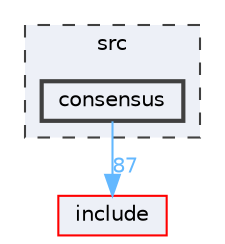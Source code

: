 digraph "src/consensus"
{
 // LATEX_PDF_SIZE
  bgcolor="transparent";
  edge [fontname=Helvetica,fontsize=10,labelfontname=Helvetica,labelfontsize=10];
  node [fontname=Helvetica,fontsize=10,shape=box,height=0.2,width=0.4];
  compound=true
  subgraph clusterdir_68267d1309a1af8e8297ef4c3efbcdba {
    graph [ bgcolor="#edf0f7", pencolor="grey25", label="src", fontname=Helvetica,fontsize=10 style="filled,dashed", URL="dir_68267d1309a1af8e8297ef4c3efbcdba.html",tooltip=""]
  dir_dee301ab18d354d094fb7852349ef839 [label="consensus", fillcolor="#edf0f7", color="grey25", style="filled,bold", URL="dir_dee301ab18d354d094fb7852349ef839.html",tooltip=""];
  }
  dir_d44c64559bbebec7f509842c48db8b23 [label="include", fillcolor="#edf0f7", color="red", style="filled", URL="dir_d44c64559bbebec7f509842c48db8b23.html",tooltip=""];
  dir_dee301ab18d354d094fb7852349ef839->dir_d44c64559bbebec7f509842c48db8b23 [headlabel="87", labeldistance=1.5 headhref="dir_000007_000018.html" href="dir_000007_000018.html" color="steelblue1" fontcolor="steelblue1"];
}
